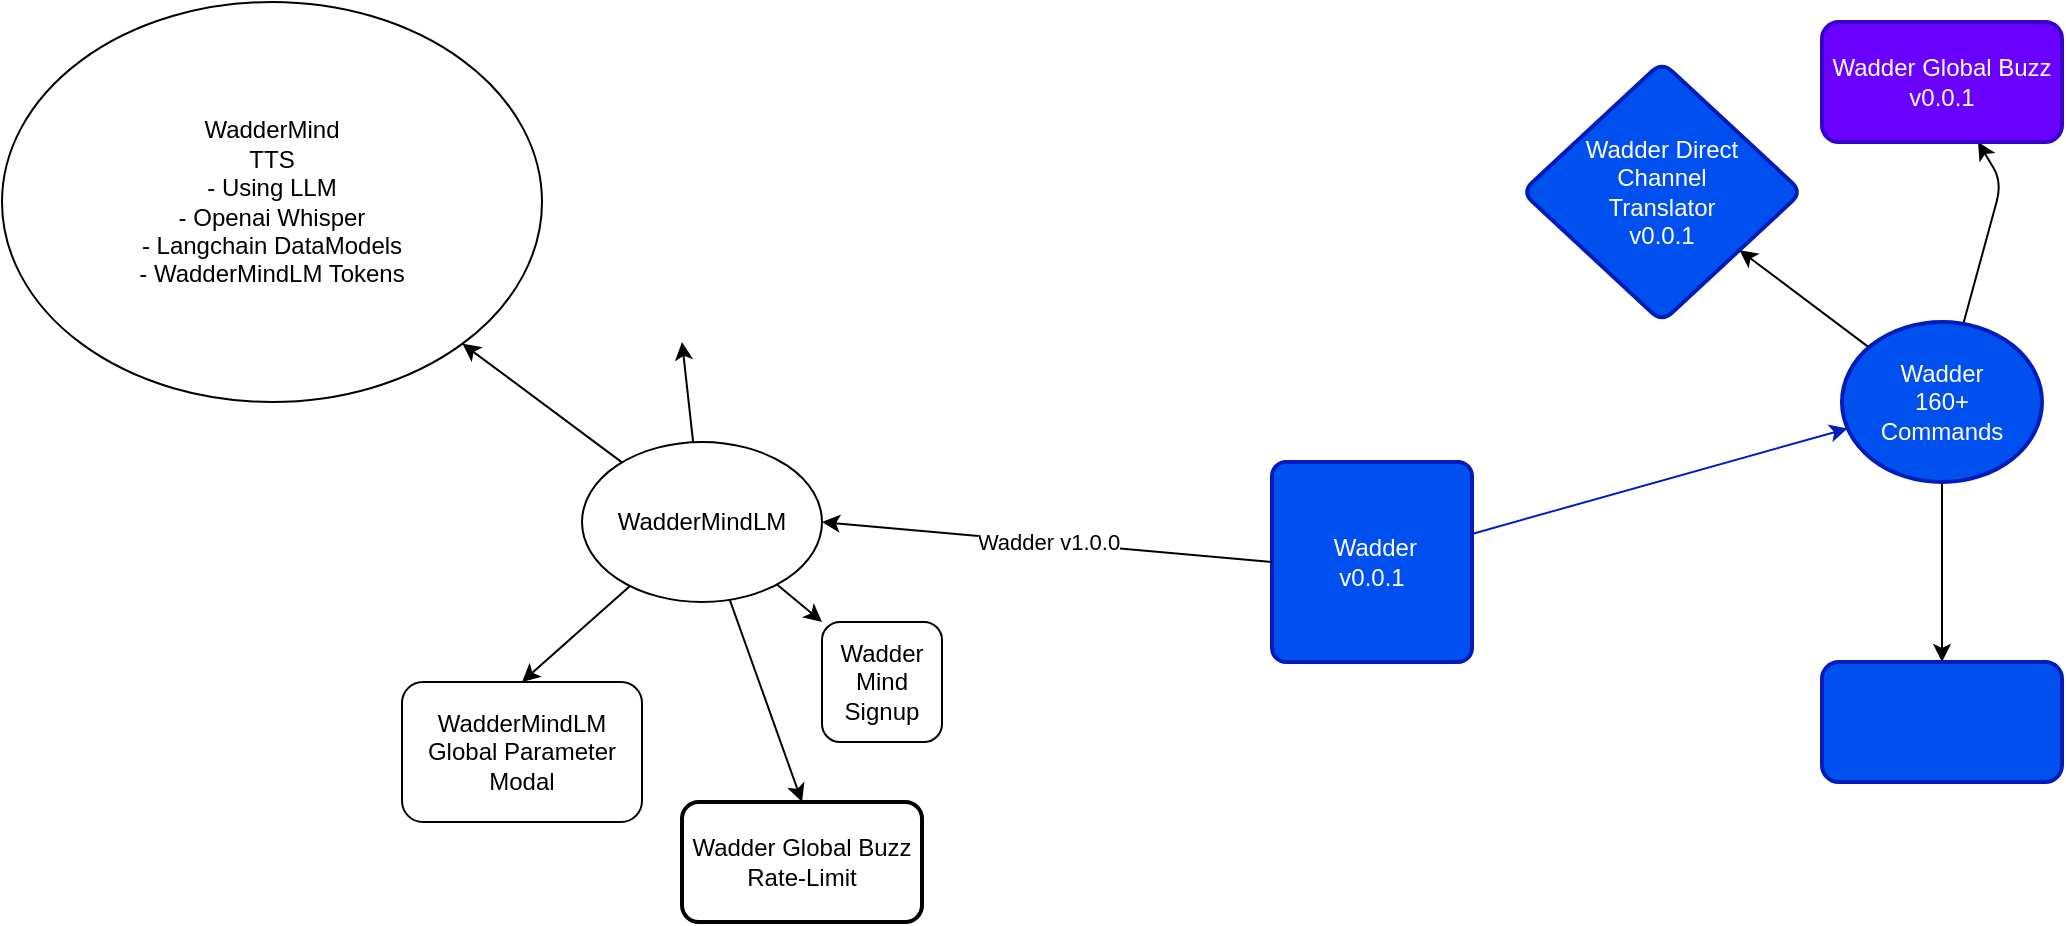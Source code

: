 <mxfile>
    <diagram id="VkPBxv7m_DuwRCoz65Ap" name="Page-1">
        <mxGraphModel dx="1832" dy="1879" grid="1" gridSize="10" guides="1" tooltips="1" connect="1" arrows="1" fold="1" page="1" pageScale="1" pageWidth="850" pageHeight="1100" math="0" shadow="0">
            <root>
                <mxCell id="0"/>
                <mxCell id="1" parent="0"/>
                <mxCell id="12" value="" style="edgeStyle=none;html=1;fillColor=#0050ef;strokeColor=#001DBC;" parent="1" source="2" target="11" edge="1">
                    <mxGeometry relative="1" as="geometry"/>
                </mxCell>
                <mxCell id="2" value="&amp;nbsp;Wadder&lt;br&gt;v0.0.1" style="rounded=1;whiteSpace=wrap;html=1;absoluteArcSize=1;arcSize=14;strokeWidth=2;fillColor=#0050ef;strokeColor=#001DBC;fontColor=#ffffff;" parent="1" vertex="1">
                    <mxGeometry x="375" y="30" width="100" height="100" as="geometry"/>
                </mxCell>
                <mxCell id="4" value="" style="endArrow=classic;html=1;exitX=0;exitY=0.5;exitDx=0;exitDy=0;entryX=1;entryY=0.5;entryDx=0;entryDy=0;" parent="1" source="2" target="6" edge="1">
                    <mxGeometry relative="1" as="geometry">
                        <mxPoint x="370" y="260" as="sourcePoint"/>
                        <mxPoint x="160" y="30" as="targetPoint"/>
                    </mxGeometry>
                </mxCell>
                <mxCell id="5" value="Wadder v1.0.0" style="edgeLabel;resizable=0;html=1;align=center;verticalAlign=middle;" parent="4" connectable="0" vertex="1">
                    <mxGeometry relative="1" as="geometry"/>
                </mxCell>
                <mxCell id="7" style="edgeStyle=none;html=1;entryX=0.5;entryY=0;entryDx=0;entryDy=0;" parent="1" source="6" target="8" edge="1">
                    <mxGeometry relative="1" as="geometry">
                        <mxPoint x="60" y="160" as="targetPoint"/>
                    </mxGeometry>
                </mxCell>
                <mxCell id="9" style="edgeStyle=none;html=1;entryX=0;entryY=0;entryDx=0;entryDy=0;" parent="1" source="6" target="10" edge="1">
                    <mxGeometry relative="1" as="geometry">
                        <mxPoint x="130" y="130" as="targetPoint"/>
                    </mxGeometry>
                </mxCell>
                <mxCell id="24" style="edgeStyle=none;html=1;entryX=0.5;entryY=0;entryDx=0;entryDy=0;" parent="1" source="6" target="26" edge="1">
                    <mxGeometry relative="1" as="geometry">
                        <mxPoint x="160" y="260" as="targetPoint"/>
                    </mxGeometry>
                </mxCell>
                <mxCell id="30" value="" style="edgeStyle=none;html=1;" edge="1" parent="1" source="6" target="29">
                    <mxGeometry relative="1" as="geometry"/>
                </mxCell>
                <mxCell id="31" style="edgeStyle=none;html=1;" edge="1" parent="1" source="6">
                    <mxGeometry relative="1" as="geometry">
                        <mxPoint x="80" y="-30" as="targetPoint"/>
                    </mxGeometry>
                </mxCell>
                <mxCell id="6" value="WadderMindLM" style="ellipse;whiteSpace=wrap;html=1;" parent="1" vertex="1">
                    <mxGeometry x="30" y="20" width="120" height="80" as="geometry"/>
                </mxCell>
                <mxCell id="8" value="WadderMindLM&lt;br&gt;Global Parameter&lt;br&gt;Modal" style="rounded=1;whiteSpace=wrap;html=1;" parent="1" vertex="1">
                    <mxGeometry x="-60" y="140" width="120" height="70" as="geometry"/>
                </mxCell>
                <mxCell id="10" value="Wadder&lt;br&gt;Mind&lt;br&gt;Signup" style="rounded=1;whiteSpace=wrap;html=1;" parent="1" vertex="1">
                    <mxGeometry x="150" y="110" width="60" height="60" as="geometry"/>
                </mxCell>
                <mxCell id="15" value="" style="edgeStyle=none;html=1;" parent="1" source="11" target="14" edge="1">
                    <mxGeometry relative="1" as="geometry">
                        <Array as="points">
                            <mxPoint x="740" y="-110"/>
                        </Array>
                    </mxGeometry>
                </mxCell>
                <mxCell id="18" value="" style="edgeStyle=none;html=1;" parent="1" source="11" target="17" edge="1">
                    <mxGeometry relative="1" as="geometry"/>
                </mxCell>
                <mxCell id="20" value="" style="edgeStyle=none;html=1;" parent="1" source="11" target="19" edge="1">
                    <mxGeometry relative="1" as="geometry"/>
                </mxCell>
                <mxCell id="11" value="Wadder&lt;br&gt;160+&lt;br&gt;Commands" style="ellipse;whiteSpace=wrap;html=1;rounded=1;arcSize=14;strokeWidth=2;fillColor=#0050ef;fontColor=#ffffff;strokeColor=#001DBC;" parent="1" vertex="1">
                    <mxGeometry x="660" y="-40" width="100" height="80" as="geometry"/>
                </mxCell>
                <mxCell id="14" value="Wadder Global Buzz&lt;br&gt;v0.0.1" style="whiteSpace=wrap;html=1;rounded=1;arcSize=14;strokeWidth=2;fillColor=#6a00ff;fontColor=#ffffff;strokeColor=#3700CC;" parent="1" vertex="1">
                    <mxGeometry x="650" y="-190" width="120" height="60" as="geometry"/>
                </mxCell>
                <mxCell id="17" value="Wadder Direct&lt;br&gt;Channel&lt;br&gt;Translator&lt;br&gt;v0.0.1" style="rhombus;whiteSpace=wrap;html=1;fillColor=#0050ef;strokeColor=#001DBC;fontColor=#ffffff;rounded=1;arcSize=14;strokeWidth=2;" parent="1" vertex="1">
                    <mxGeometry x="500" y="-170" width="140" height="130" as="geometry"/>
                </mxCell>
                <mxCell id="19" value="" style="whiteSpace=wrap;html=1;fillColor=#0050ef;strokeColor=#001DBC;fontColor=#ffffff;rounded=1;arcSize=14;strokeWidth=2;" parent="1" vertex="1">
                    <mxGeometry x="650" y="130" width="120" height="60" as="geometry"/>
                </mxCell>
                <mxCell id="26" value="Wadder Global Buzz&lt;br&gt;Rate-Limit" style="whiteSpace=wrap;html=1;rounded=1;arcSize=14;strokeWidth=2;" parent="1" vertex="1">
                    <mxGeometry x="80" y="200" width="120" height="60" as="geometry"/>
                </mxCell>
                <mxCell id="29" value="WadderMind&lt;br&gt;TTS&lt;br&gt;- Using LLM&lt;br&gt;- Openai Whisper&lt;br&gt;- Langchain DataModels&lt;br&gt;- WadderMindLM Tokens" style="ellipse;whiteSpace=wrap;html=1;" vertex="1" parent="1">
                    <mxGeometry x="-260" y="-200" width="270" height="200" as="geometry"/>
                </mxCell>
            </root>
        </mxGraphModel>
    </diagram>
</mxfile>